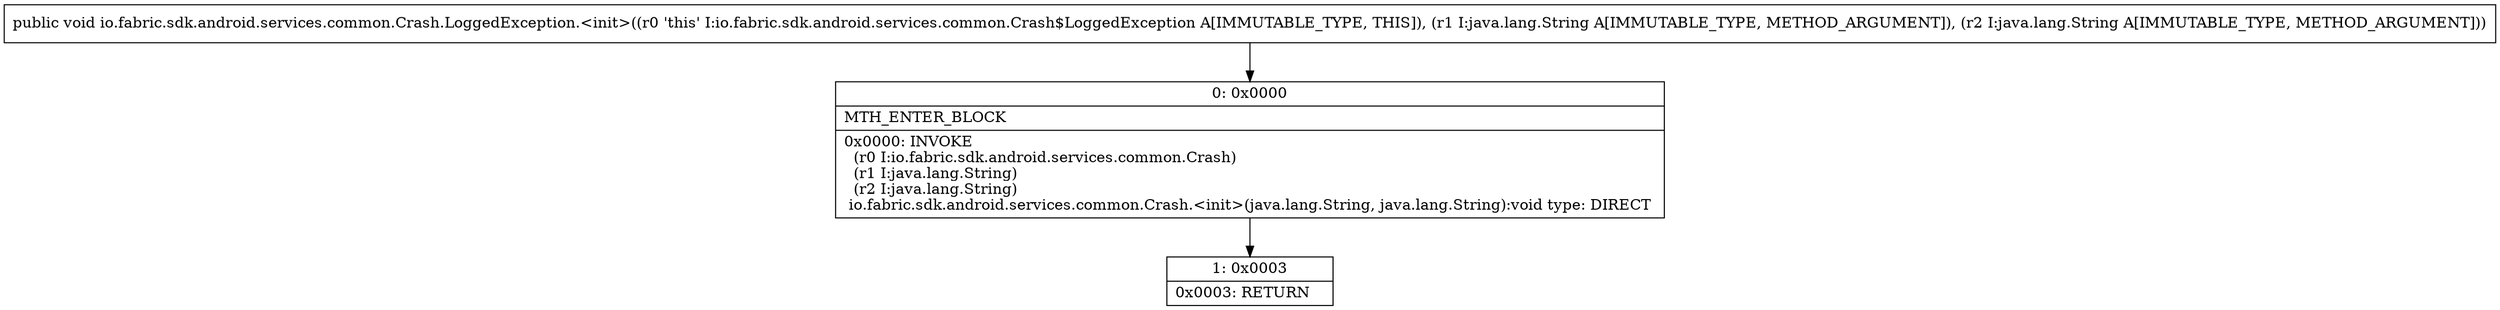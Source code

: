 digraph "CFG forio.fabric.sdk.android.services.common.Crash.LoggedException.\<init\>(Ljava\/lang\/String;Ljava\/lang\/String;)V" {
Node_0 [shape=record,label="{0\:\ 0x0000|MTH_ENTER_BLOCK\l|0x0000: INVOKE  \l  (r0 I:io.fabric.sdk.android.services.common.Crash)\l  (r1 I:java.lang.String)\l  (r2 I:java.lang.String)\l io.fabric.sdk.android.services.common.Crash.\<init\>(java.lang.String, java.lang.String):void type: DIRECT \l}"];
Node_1 [shape=record,label="{1\:\ 0x0003|0x0003: RETURN   \l}"];
MethodNode[shape=record,label="{public void io.fabric.sdk.android.services.common.Crash.LoggedException.\<init\>((r0 'this' I:io.fabric.sdk.android.services.common.Crash$LoggedException A[IMMUTABLE_TYPE, THIS]), (r1 I:java.lang.String A[IMMUTABLE_TYPE, METHOD_ARGUMENT]), (r2 I:java.lang.String A[IMMUTABLE_TYPE, METHOD_ARGUMENT])) }"];
MethodNode -> Node_0;
Node_0 -> Node_1;
}

